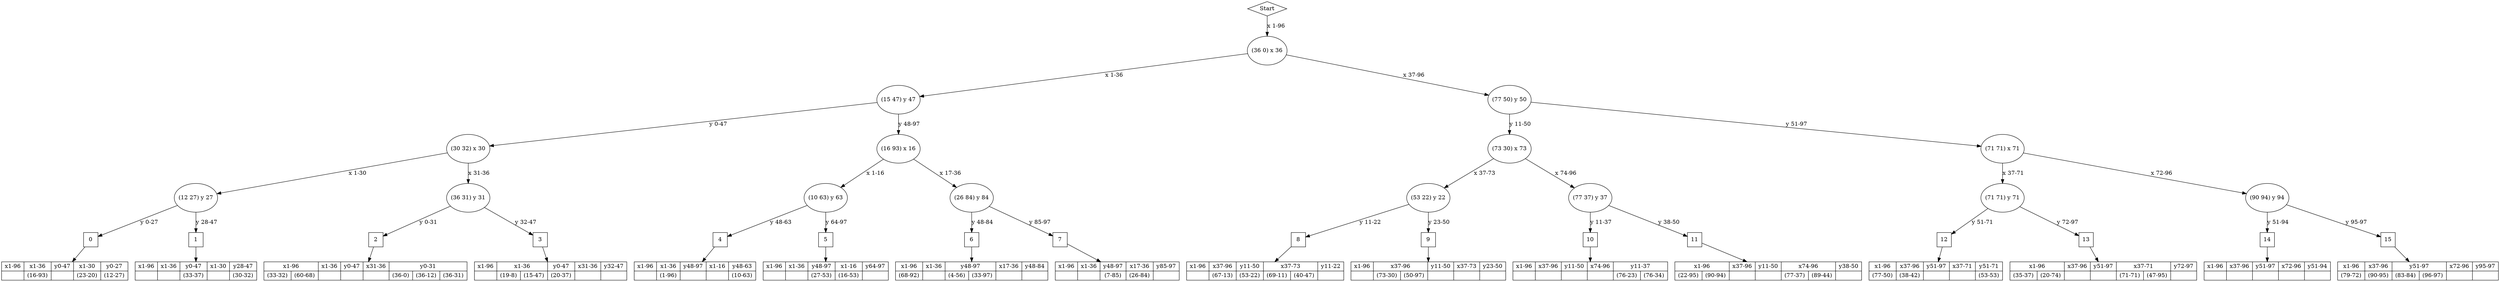 digraph graphname{
ratio="fill";margin=0;
Node0 [shape=diamond label="Start"]
Node0 -> Node1 [label="x 1-96"]
Node1 [width=1 height=1 label ="(36 0) x 36"]
Node1 -> Node2 [label="x 1-36"]
Node2 [width=1 height=1 label ="(15 47) y 47"]
Node2 -> Node3 [label="y 0-47"]
Node3 [width=1 height=1 label ="(30 32) x 30"]
Node3 -> Node4 [label="x 1-30"]
Node4 [width=1 height=1 label ="(12 27) y 27"]
Node4 -> Node5 [label="y 0-27"]
Node5 [shape=rectangle width=0.5 height=0.5 label="0"]
struct26 [shape=record label=" {x1-96|{}}|{x1-36|{ (16-93)}}|{y0-47|{}}|{x1-30|{ (23-20)}}|{y0-27|{ (12-27)}}"]
Node5 -> struct26
Node4 -> Node6 [label="y 28-47"]
Node6 [shape=rectangle width=0.5 height=0.5 label="1"]
struct31 [shape=record label=" {x1-96|{}}|{x1-36|{}}|{y0-47|{ (33-37)}}|{x1-30|{}}|{y28-47|{ (30-32)}}"]
Node6 -> struct31
Node3 -> Node7 [label="x 31-36"]
Node7 [width=1 height=1 label ="(36 31) y 31"]
Node7 -> Node8 [label="y 0-31"]
Node8 [shape=rectangle width=0.5 height=0.5 label="2"]
struct41 [shape=record label=" {x1-96|{ (33-32)|(60-68)}}|{x1-36|{}}|{y0-47|{}}|{x31-36|{}}|{y0-31|{ (36-0)|(36-12)|(36-31)}}"]
Node8 -> struct41
Node7 -> Node9 [label="y 32-47"]
Node9 [shape=rectangle width=0.5 height=0.5 label="3"]
struct46 [shape=record label=" {x1-96|{}}|{x1-36|{ (19-8)|(15-47)}}|{y0-47|{ (20-37)}}|{x31-36|{}}|{y32-47|{}}"]
Node9 -> struct46
Node2 -> Node10 [label="y 48-97"]
Node10 [width=1 height=1 label ="(16 93) x 16"]
Node10 -> Node11 [label="x 1-16"]
Node11 [width=1 height=1 label ="(10 63) y 63"]
Node11 -> Node12 [label="y 48-63"]
Node12 [shape=rectangle width=0.5 height=0.5 label="4"]
struct61 [shape=record label=" {x1-96|{}}|{x1-36|{ (1-96)}}|{y48-97|{}}|{x1-16|{}}|{y48-63|{ (10-63)}}"]
Node12 -> struct61
Node11 -> Node13 [label="y 64-97"]
Node13 [shape=rectangle width=0.5 height=0.5 label="5"]
struct66 [shape=record label=" {x1-96|{}}|{x1-36|{}}|{y48-97|{ (27-53)}}|{x1-16|{ (16-53)}}|{y64-97|{}}"]
Node13 -> struct66
Node10 -> Node14 [label="x 17-36"]
Node14 [width=1 height=1 label ="(26 84) y 84"]
Node14 -> Node15 [label="y 48-84"]
Node15 [shape=rectangle width=0.5 height=0.5 label="6"]
struct76 [shape=record label=" {x1-96|{ (68-92)}}|{x1-36|{}}|{y48-97|{ (4-56)|(33-97)}}|{x17-36|{}}|{y48-84|{}}"]
Node15 -> struct76
Node14 -> Node16 [label="y 85-97"]
Node16 [shape=rectangle width=0.5 height=0.5 label="7"]
struct81 [shape=record label=" {x1-96|{}}|{x1-36|{}}|{y48-97|{ (7-85)}}|{x17-36|{ (26-84)}}|{y85-97|{}}"]
Node16 -> struct81
Node1 -> Node17 [label="x 37-96"]
Node17 [width=1 height=1 label ="(77 50) y 50"]
Node17 -> Node18 [label="y 11-50"]
Node18 [width=1 height=1 label ="(73 30) x 73"]
Node18 -> Node19 [label="x 37-73"]
Node19 [width=1 height=1 label ="(53 22) y 22"]
Node19 -> Node20 [label="y 11-22"]
Node20 [shape=rectangle width=0.5 height=0.5 label="8"]
struct101 [shape=record label=" {x1-96|{}}|{x37-96|{ (67-13)}}|{y11-50|{ (53-22)}}|{x37-73|{ (69-11)|(40-47)}}|{y11-22|{}}"]
Node20 -> struct101
Node19 -> Node21 [label="y 23-50"]
Node21 [shape=rectangle width=0.5 height=0.5 label="9"]
struct106 [shape=record label=" {x1-96|{}}|{x37-96|{ (73-30)|(50-97)}}|{y11-50|{}}|{x37-73|{}}|{y23-50|{}}"]
Node21 -> struct106
Node18 -> Node22 [label="x 74-96"]
Node22 [width=1 height=1 label ="(77 37) y 37"]
Node22 -> Node23 [label="y 11-37"]
Node23 [shape=rectangle width=0.5 height=0.5 label="10"]
struct116 [shape=record label=" {x1-96|{}}|{x37-96|{}}|{y11-50|{}}|{x74-96|{}}|{y11-37|{ (76-23)|(76-34)}}"]
Node23 -> struct116
Node22 -> Node24 [label="y 38-50"]
Node24 [shape=rectangle width=0.5 height=0.5 label="11"]
struct121 [shape=record label=" {x1-96|{ (22-95)|(90-94)}}|{x37-96|{}}|{y11-50|{}}|{x74-96|{ (77-37)|(89-44)}}|{y38-50|{}}"]
Node24 -> struct121
Node17 -> Node25 [label="y 51-97"]
Node25 [width=1 height=1 label ="(71 71) x 71"]
Node25 -> Node26 [label="x 37-71"]
Node26 [width=1 height=1 label ="(71 71) y 71"]
Node26 -> Node27 [label="y 51-71"]
Node27 [shape=rectangle width=0.5 height=0.5 label="12"]
struct136 [shape=record label=" {x1-96|{ (77-50)}}|{x37-96|{ (38-42)}}|{y51-97|{}}|{x37-71|{}}|{y51-71|{ (53-53)}}"]
Node27 -> struct136
Node26 -> Node28 [label="y 72-97"]
Node28 [shape=rectangle width=0.5 height=0.5 label="13"]
struct141 [shape=record label=" {x1-96|{ (35-37)|(20-74)}}|{x37-96|{}}|{y51-97|{}}|{x37-71|{ (71-71)|(47-95)}}|{y72-97|{}}"]
Node28 -> struct141
Node25 -> Node29 [label="x 72-96"]
Node29 [width=1 height=1 label ="(90 94) y 94"]
Node29 -> Node30 [label="y 51-94"]
Node30 [shape=rectangle width=0.5 height=0.5 label="14"]
struct151 [shape=record label=" {x1-96|{}}|{x37-96|{}}|{y51-97|{}}|{x72-96|{}}|{y51-94|{}}"]
Node30 -> struct151
Node29 -> Node31 [label="y 95-97"]
Node31 [shape=rectangle width=0.5 height=0.5 label="15"]
struct156 [shape=record label=" {x1-96|{ (79-72)}}|{x37-96|{ (90-95)}}|{y51-97|{ (83-84)|(96-97)}}|{x72-96|{}}|{y95-97|{}}"]
Node31 -> struct156
}
